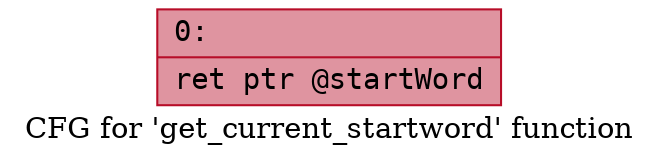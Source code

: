 digraph "CFG for 'get_current_startword' function" {
	label="CFG for 'get_current_startword' function";

	Node0x6000031fa580 [shape=record,color="#b70d28ff", style=filled, fillcolor="#b70d2870" fontname="Courier",label="{0:\l|  ret ptr @startWord\l}"];
}
